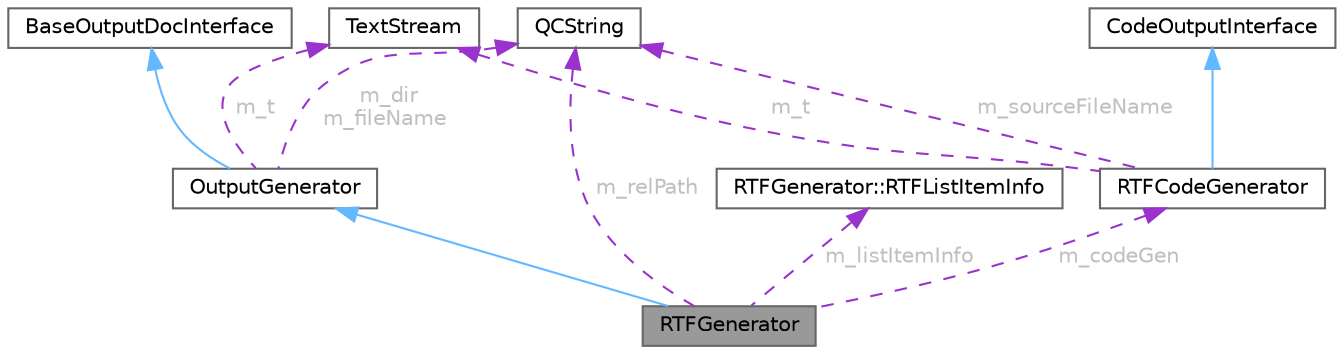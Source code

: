 digraph "RTFGenerator"
{
 // INTERACTIVE_SVG=YES
 // LATEX_PDF_SIZE
  bgcolor="transparent";
  edge [fontname=Helvetica,fontsize=10,labelfontname=Helvetica,labelfontsize=10];
  node [fontname=Helvetica,fontsize=10,shape=box,height=0.2,width=0.4];
  Node1 [label="RTFGenerator",height=0.2,width=0.4,color="gray40", fillcolor="grey60", style="filled", fontcolor="black",tooltip="Generator for RTF output."];
  Node2 -> Node1 [dir="back",color="steelblue1",style="solid"];
  Node2 [label="OutputGenerator",height=0.2,width=0.4,color="gray40", fillcolor="white", style="filled",URL="$d3/d8e/class_output_generator.html",tooltip="Abstract output generator."];
  Node3 -> Node2 [dir="back",color="steelblue1",style="solid"];
  Node3 [label="BaseOutputDocInterface",height=0.2,width=0.4,color="gray40", fillcolor="white", style="filled",URL="$df/d27/class_base_output_doc_interface.html",tooltip="Base Interface used for generating output outside of the comment blocks."];
  Node4 -> Node2 [dir="back",color="darkorchid3",style="dashed",label=" m_t",fontcolor="grey" ];
  Node4 [label="TextStream",height=0.2,width=0.4,color="gray40", fillcolor="white", style="filled",URL="$d3/d30/class_text_stream.html",tooltip="Text streaming class that buffers data."];
  Node5 -> Node2 [dir="back",color="darkorchid3",style="dashed",label=" m_dir\nm_fileName",fontcolor="grey" ];
  Node5 [label="QCString",height=0.2,width=0.4,color="gray40", fillcolor="white", style="filled",URL="$d9/d45/class_q_c_string.html",tooltip="This is an alternative implementation of QCString."];
  Node5 -> Node1 [dir="back",color="darkorchid3",style="dashed",label=" m_relPath",fontcolor="grey" ];
  Node6 -> Node1 [dir="back",color="darkorchid3",style="dashed",label=" m_listItemInfo",fontcolor="grey" ];
  Node6 [label="RTFGenerator::RTFListItemInfo",height=0.2,width=0.4,color="gray40", fillcolor="white", style="filled",URL="$d3/d18/struct_r_t_f_generator_1_1_r_t_f_list_item_info.html",tooltip=" "];
  Node7 -> Node1 [dir="back",color="darkorchid3",style="dashed",label=" m_codeGen",fontcolor="grey" ];
  Node7 [label="RTFCodeGenerator",height=0.2,width=0.4,color="gray40", fillcolor="white", style="filled",URL="$d2/df7/class_r_t_f_code_generator.html",tooltip="Generator for RTF code fragments."];
  Node8 -> Node7 [dir="back",color="steelblue1",style="solid"];
  Node8 [label="CodeOutputInterface",height=0.2,width=0.4,color="gray40", fillcolor="white", style="filled",URL="$d5/d9c/class_code_output_interface.html",tooltip="Output interface for code parser."];
  Node4 -> Node7 [dir="back",color="darkorchid3",style="dashed",label=" m_t",fontcolor="grey" ];
  Node5 -> Node7 [dir="back",color="darkorchid3",style="dashed",label=" m_sourceFileName",fontcolor="grey" ];
}
